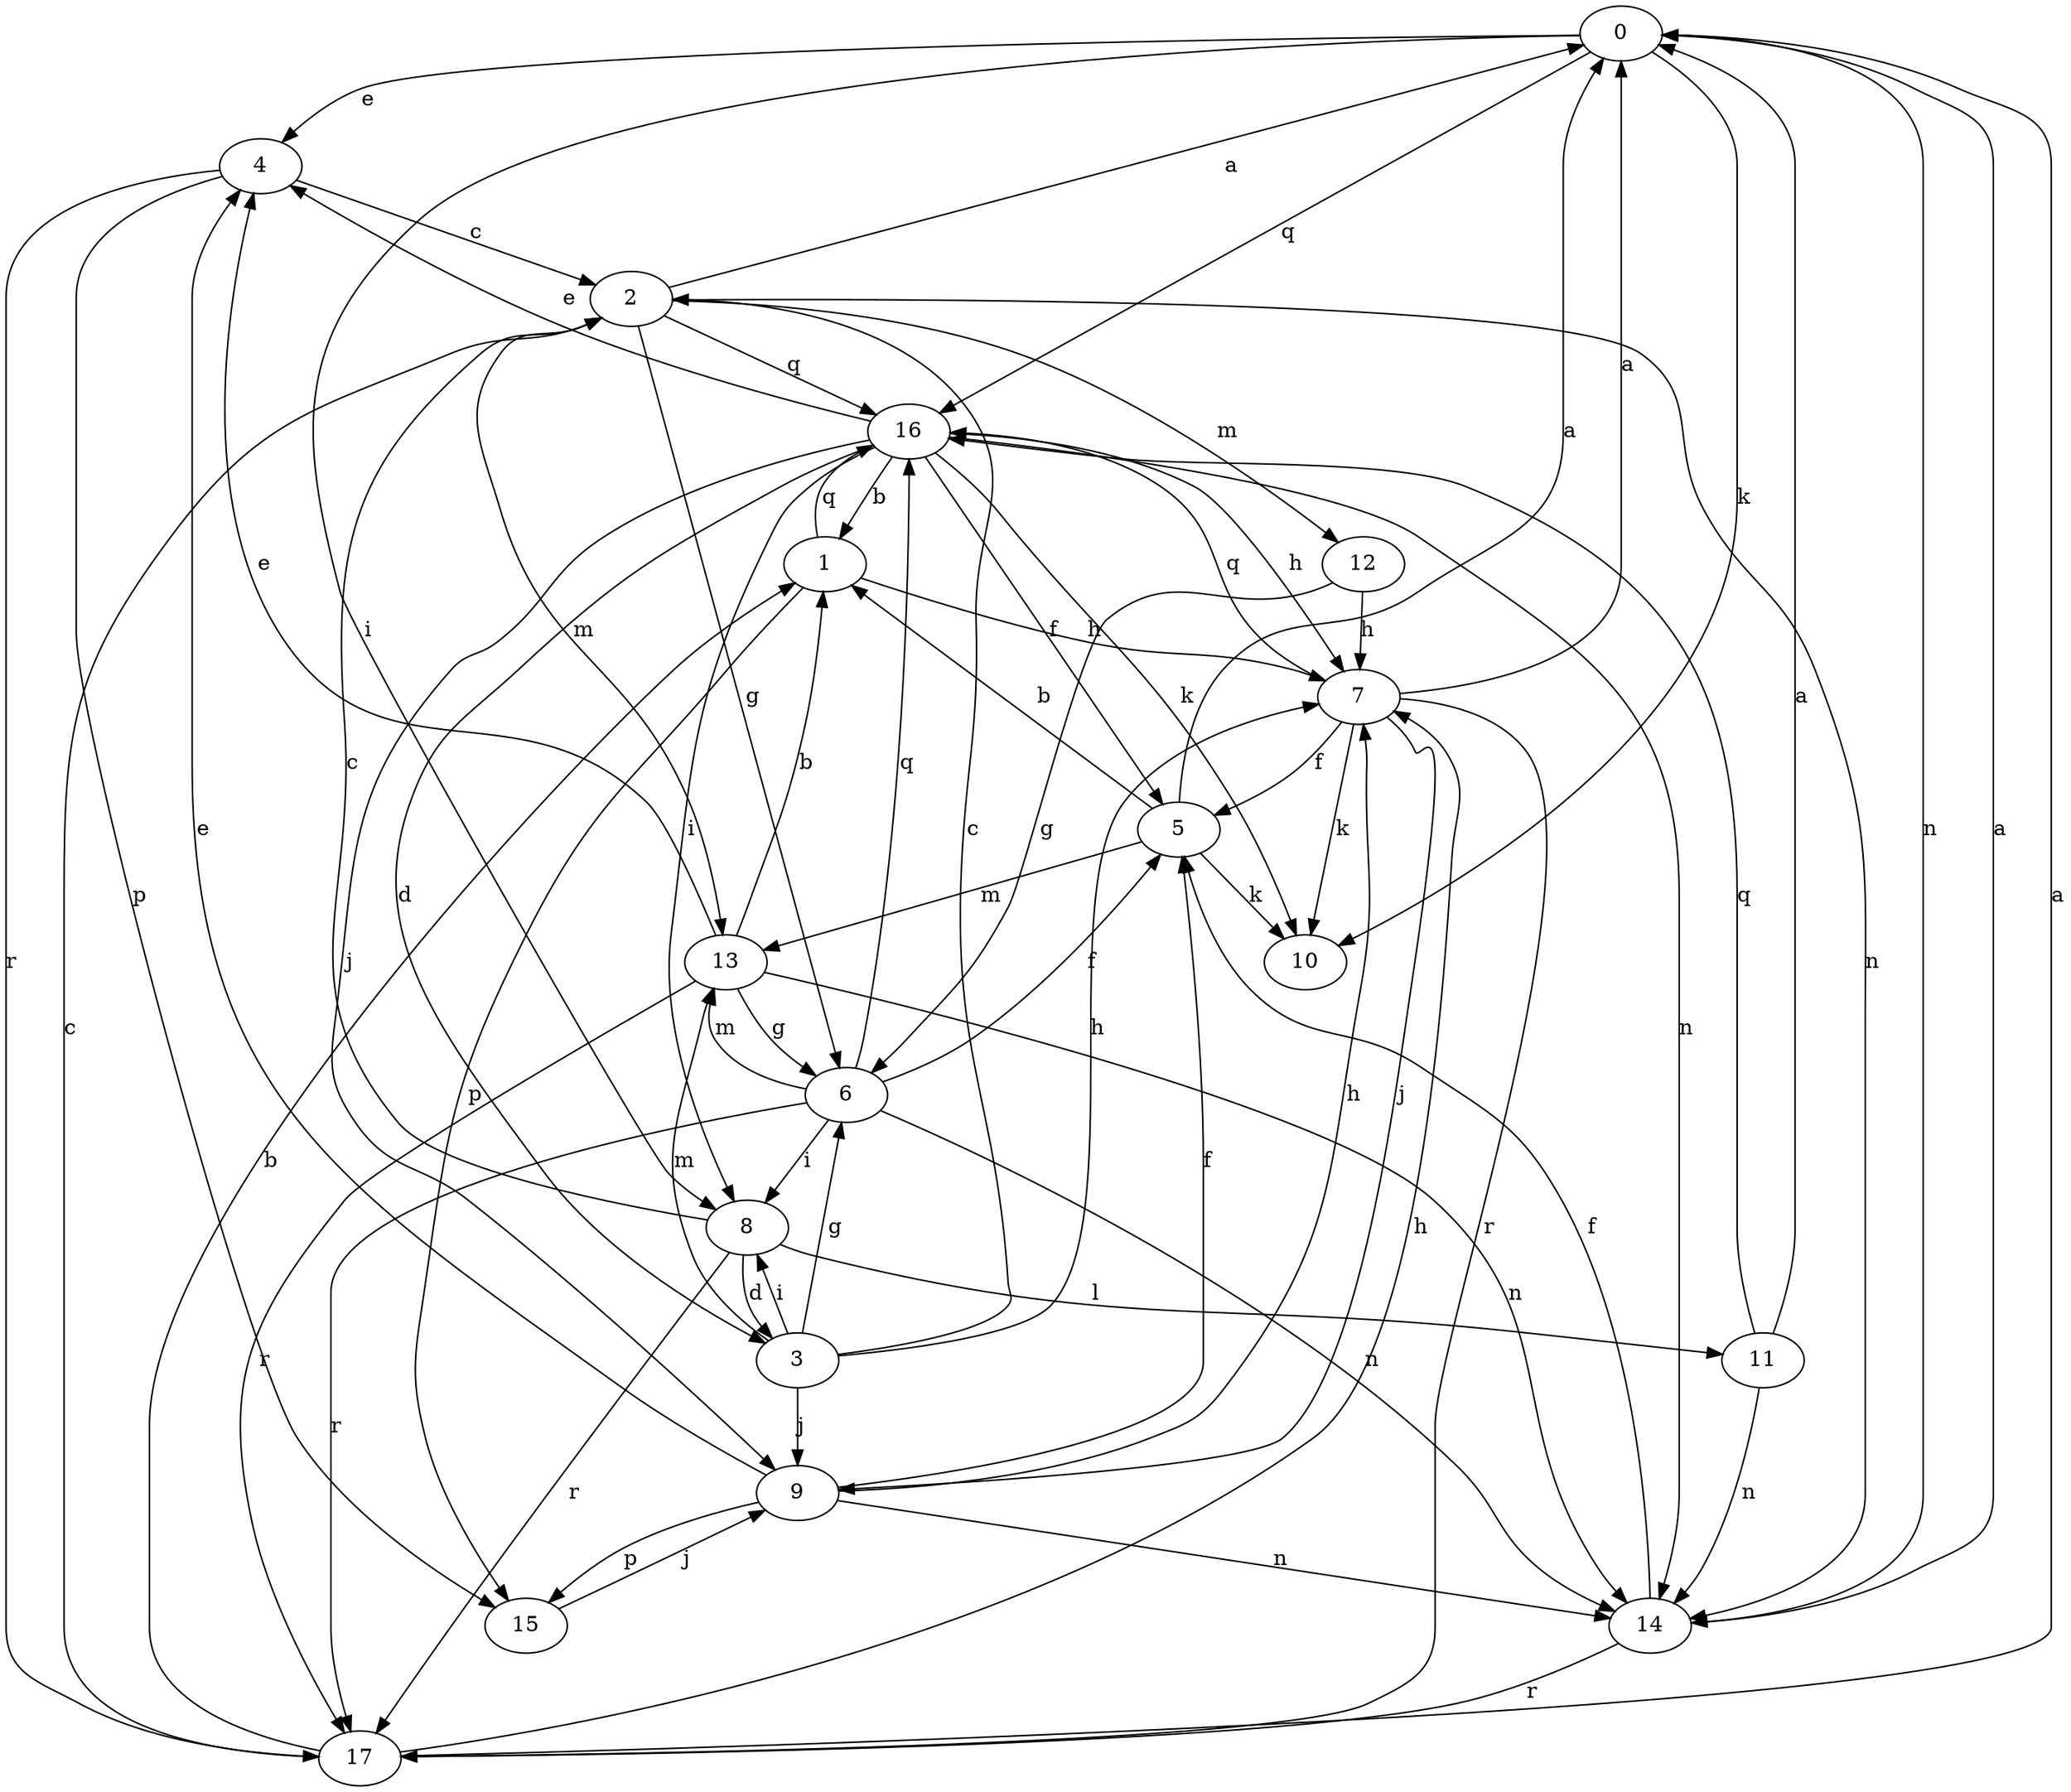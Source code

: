 strict digraph  {
0;
1;
2;
3;
4;
5;
6;
7;
8;
9;
10;
11;
12;
13;
14;
15;
16;
17;
0 -> 4  [label=e];
0 -> 8  [label=i];
0 -> 10  [label=k];
0 -> 14  [label=n];
0 -> 16  [label=q];
1 -> 7  [label=h];
1 -> 15  [label=p];
1 -> 16  [label=q];
2 -> 0  [label=a];
2 -> 6  [label=g];
2 -> 12  [label=m];
2 -> 13  [label=m];
2 -> 14  [label=n];
2 -> 16  [label=q];
3 -> 2  [label=c];
3 -> 6  [label=g];
3 -> 7  [label=h];
3 -> 8  [label=i];
3 -> 9  [label=j];
3 -> 13  [label=m];
4 -> 2  [label=c];
4 -> 15  [label=p];
4 -> 17  [label=r];
5 -> 0  [label=a];
5 -> 1  [label=b];
5 -> 10  [label=k];
5 -> 13  [label=m];
6 -> 5  [label=f];
6 -> 8  [label=i];
6 -> 13  [label=m];
6 -> 14  [label=n];
6 -> 16  [label=q];
6 -> 17  [label=r];
7 -> 0  [label=a];
7 -> 5  [label=f];
7 -> 9  [label=j];
7 -> 10  [label=k];
7 -> 16  [label=q];
7 -> 17  [label=r];
8 -> 2  [label=c];
8 -> 3  [label=d];
8 -> 11  [label=l];
8 -> 17  [label=r];
9 -> 4  [label=e];
9 -> 5  [label=f];
9 -> 7  [label=h];
9 -> 14  [label=n];
9 -> 15  [label=p];
11 -> 0  [label=a];
11 -> 14  [label=n];
11 -> 16  [label=q];
12 -> 6  [label=g];
12 -> 7  [label=h];
13 -> 1  [label=b];
13 -> 4  [label=e];
13 -> 6  [label=g];
13 -> 14  [label=n];
13 -> 17  [label=r];
14 -> 0  [label=a];
14 -> 5  [label=f];
14 -> 17  [label=r];
15 -> 9  [label=j];
16 -> 1  [label=b];
16 -> 3  [label=d];
16 -> 4  [label=e];
16 -> 5  [label=f];
16 -> 7  [label=h];
16 -> 8  [label=i];
16 -> 9  [label=j];
16 -> 10  [label=k];
16 -> 14  [label=n];
17 -> 0  [label=a];
17 -> 1  [label=b];
17 -> 2  [label=c];
17 -> 7  [label=h];
}
